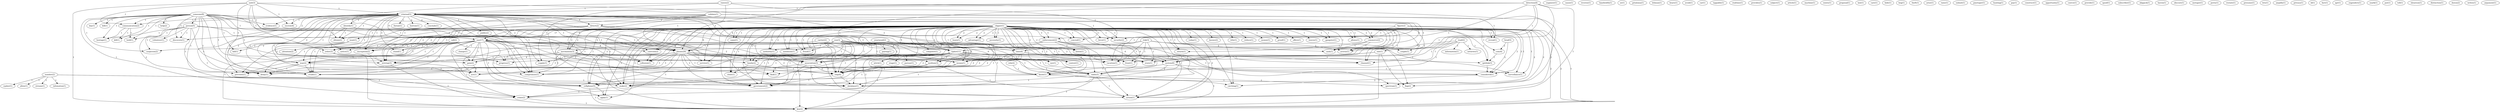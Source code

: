 digraph G {
  number [ label="number(2)" ];
  infomation [ label="infomation(1)" ];
  cypher [ label="cypher(1)" ];
  allow [ label="allow(1)" ];
  database [ label="database(1)" ];
  government [ label="government(2)" ];
  stream [ label="stream(1)" ];
  engineer [ label="engineer(1)" ];
  someone [ label="someone(8)" ];
  person [ label="person(5)" ];
  help [ label="help(2)" ];
  evidence [ label="evidence(1)" ];
  discovery [ label="discovery(1)" ];
  communication [ label="communication(2)" ];
  use [ label="use(17)" ];
  day [ label="day(1)" ];
  phone [ label="phone(20)" ];
  bill [ label="bill(1)" ];
  way [ label="way(2)" ];
  prevents [ label="prevents(1)" ];
  hostage [ label="hostage(1)" ];
  suspicion [ label="suspicion(2)" ];
  delay [ label="delay(1)" ];
  fall [ label="fall(1)" ];
  kill [ label="kill(1)" ];
  compromise [ label="compromise(1)" ];
  hold [ label="hold(1)" ];
  evade [ label="evade(1)" ];
  gain [ label="gain(2)" ];
  vacation [ label="vacation(1)" ];
  crime [ label="crime(2)" ];
  cause [ label="cause(1)" ];
  volunteer [ label="volunteer(1)" ];
  reverse [ label="reverse(1)" ];
  bandwidth [ label="bandwidth(1)" ];
  se [ label="se(1)" ];
  petaluma [ label="petaluma(1)" ];
  lehman [ label="lehman(1)" ];
  bears [ label="bears(1)" ];
  avoid [ label="avoid(1)" ];
  car [ label="car(1)" ];
  detection [ label="detection(4)" ];
  criminal [ label="criminal(5)" ];
  couple [ label="couple(1)" ];
  supply [ label="supply(1)" ];
  front [ label="front(1)" ];
  means [ label="means(1)" ];
  store [ label="store(1)" ];
  action [ label="action(1)" ];
  carrier [ label="carrier(2)" ];
  chip [ label="chip(4)" ];
  tappable [ label="tappable(1)" ];
  realtime [ label="realtime(1)" ];
  provides [ label="provides(1)" ];
  subject [ label="subject(1)" ];
  article [ label="article(1)" ];
  machine [ label="machine(1)" ];
  exists [ label="exists(1)" ];
  call [ label="call(2)" ];
  read [ label="read(2)" ];
  netnews [ label="netnews(1)" ];
  information [ label="information(1)" ];
  cipher [ label="cipher(11)" ];
  channel [ label="channel(1)" ];
  system [ label="system(6)" ];
  know [ label="know(1)" ];
  proposal [ label="proposal(1)" ];
  law [ label="law(1)" ];
  care [ label="care(1)" ];
  hide [ label="hide(1)" ];
  unit [ label="unit(3)" ];
  escrow [ label="escrow(4)" ];
  obtain [ label="obtain(2)" ];
  order [ label="order(3)" ];
  wiretap [ label="wiretap(3)" ];
  key [ label="key(2)" ];
  raises [ label="raises(2)" ];
  favor [ label="favor(1)" ];
  flag [ label="flag(2)" ];
  figure [ label="figure(2)" ];
  one [ label="one(1)" ];
  enforcement [ label="enforcement(2)" ];
  cellphone [ label="cellphone(5)" ];
  security [ label="security(2)" ];
  beg [ label="beg(1)" ];
  theft [ label="theft(1)" ];
  threat [ label="threat(1)" ];
  borrow [ label="borrow(1)" ];
  identify [ label="identify(1)" ];
  detect [ label="detect(2)" ];
  conclude [ label="conclude(1)" ];
  public [ label="public(2)" ];
  stand [ label="stand(1)" ];
  notice [ label="notice(1)" ];
  time [ label="time(4)" ];
  encryption [ label="encryption(2)" ];
  association [ label="association(3)" ];
  progress [ label="progress(1)" ];
  medium [ label="medium(3)" ];
  coercion [ label="coercion(2)" ];
  cash [ label="cash(1)" ];
  act [ label="act(1)" ];
  find [ label="find(1)" ];
  conceal [ label="conceal(1)" ];
  collusion [ label="collusion(1)" ];
  averse [ label="averse(1)" ];
  arise [ label="arise(1)" ];
  raise [ label="raise(1)" ];
  submit [ label="submit(1)" ];
  pmetzger [ label="pmetzger(1)" ];
  risk [ label="risk(3)" ];
  validate [ label="validate(1)" ];
  reveal [ label="reveal(1)" ];
  make [ label="make(2)" ];
  hunting [ label="hunting(1)" ];
  pay [ label="pay(1)" ];
  construct [ label="construct(1)" ];
  opportunity [ label="opportunity(1)" ];
  coerce [ label="coerce(1)" ];
  provide [ label="provide(1)" ];
  spoof [ label="spoof(1)" ];
  subscriber [ label="subscriber(1)" ];
  brad [ label="brad(5)" ];
  com [ label="com(4)" ];
  considered [ label="considered(1)" ];
  rely [ label="rely(2)" ];
  skipjack [ label="skipjack(1)" ];
  clipper [ label="clipper(27)" ];
  today [ label="today(1)" ];
  knows [ label="knows(2)" ];
  title [ label="title(1)" ];
  reduce [ label="reduce(1)" ];
  money [ label="money(1)" ];
  eye [ label="eye(1)" ];
  want [ label="want(1)" ];
  context [ label="context(1)" ];
  proof [ label="proof(1)" ];
  offers [ label="offers(1)" ];
  leaves [ label="leaves(1)" ];
  mechanism [ label="mechanism(3)" ];
  family [ label="family(2)" ];
  gangster [ label="gangster(1)" ];
  radio [ label="radio(3)" ];
  allows [ label="allows(1)" ];
  service [ label="service(1)" ];
  minimum [ label="minimum(1)" ];
  came [ label="came(1)" ];
  authority [ label="authority(1)" ];
  commerce [ label="commerce(2)" ];
  fraud [ label="fraud(1)" ];
  clone [ label="clone(1)" ];
  apply [ label="apply(1)" ];
  learn [ label="learn(1)" ];
  optilink [ label="optilink(3)" ];
  listen [ label="listen(1)" ];
  spectrum [ label="spectrum(1)" ];
  advantage [ label="advantage(1)" ];
  surveillance [ label="surveillance(1)" ];
  return [ label="return(1)" ];
  catching [ label="catching(1)" ];
  necessity [ label="necessity(1)" ];
  haven [ label="haven(1)" ];
  obscure [ label="obscure(1)" ];
  charge [ label="charge(1)" ];
  metzger [ label="metzger(1)" ];
  yearwood [ label="yearwood(2)" ];
  computer [ label="computer(1)" ];
  pursue [ label="pursue(1)" ];
  witch [ label="witch(1)" ];
  stage [ label="stage(1)" ];
  perry [ label="perry(1)" ];
  attention [ label="attention(2)" ];
  restate [ label="restate(1)" ];
  presume [ label="presume(1)" ];
  esn [ label="esn(3)" ];
  pairing [ label="pairing(1)" ];
  lets [ label="lets(1)" ];
  clipper [ label="clipper(1)" ];
  amplify [ label="amplify(1)" ];
  privacy [ label="privacy(1)" ];
  id [ label="id(1)" ];
  fact [ label="fact(1)" ];
  apr [ label="apr(1)" ];
  engenders [ label="engenders(1)" ];
  snark [ label="snark(1)" ];
  put [ label="put(1)" ];
  tell [ label="tell(1)" ];
  shearson [ label="shearson(1)" ];
  distinction [ label="distinction(1)" ];
  doesn [ label="doesn(2)" ];
  writes [ label="writes(1)" ];
  argument [ label="argument(1)" ];
  number -> infomation [ label="1" ];
  number -> cypher [ label="1" ];
  number -> allow [ label="1" ];
  number -> database [ label="1" ];
  number -> government [ label="1" ];
  number -> stream [ label="1" ];
  someone -> person [ label="2" ];
  someone -> help [ label="1" ];
  someone -> evidence [ label="1" ];
  someone -> discovery [ label="1" ];
  someone -> communication [ label="1" ];
  someone -> use [ label="1" ];
  someone -> day [ label="1" ];
  someone -> phone [ label="2" ];
  someone -> bill [ label="1" ];
  someone -> way [ label="1" ];
  someone -> prevents [ label="1" ];
  someone -> hostage [ label="1" ];
  someone -> suspicion [ label="1" ];
  someone -> delay [ label="1" ];
  someone -> fall [ label="1" ];
  someone -> kill [ label="1" ];
  someone -> compromise [ label="1" ];
  someone -> hold [ label="1" ];
  someone -> evade [ label="1" ];
  someone -> gain [ label="1" ];
  someone -> vacation [ label="1" ];
  someone -> crime [ label="1" ];
  person -> discovery [ label="1" ];
  person -> volunteer [ label="1" ];
  person -> use [ label="1" ];
  person -> phone [ label="2" ];
  person -> hostage [ label="1" ];
  person -> suspicion [ label="1" ];
  person -> delay [ label="1" ];
  person -> compromise [ label="1" ];
  person -> hold [ label="1" ];
  person -> evade [ label="1" ];
  detection -> criminal [ label="1" ];
  detection -> couple [ label="1" ];
  detection -> phone [ label="2" ];
  detection -> supply [ label="1" ];
  detection -> front [ label="1" ];
  detection -> means [ label="1" ];
  detection -> store [ label="1" ];
  detection -> vacation [ label="1" ];
  detection -> action [ label="1" ];
  carrier -> phone [ label="1" ];
  carrier -> chip [ label="1" ];
  carrier -> database [ label="1" ];
  carrier -> government [ label="1" ];
  call -> phone [ label="1" ];
  call -> way [ label="1" ];
  read -> netnews [ label="1" ];
  read -> information [ label="1" ];
  read -> cipher [ label="1" ];
  read -> channel [ label="1" ];
  read -> system [ label="1" ];
  read -> know [ label="1" ];
  unit -> criminal [ label="1" ];
  unit -> escrow [ label="1" ];
  unit -> obtain [ label="1" ];
  unit -> communication [ label="1" ];
  unit -> order [ label="1" ];
  unit -> wiretap [ label="1" ];
  unit -> know [ label="1" ];
  unit -> key [ label="1" ];
  raises -> criminal [ label="1" ];
  raises -> use [ label="1" ];
  raises -> phone [ label="1" ];
  raises -> favor [ label="1" ];
  raises -> flag [ label="1" ];
  figure -> one [ label="1" ];
  figure -> enforcement [ label="1" ];
  figure -> cellphone [ label="1" ];
  figure -> security [ label="1" ];
  figure -> key [ label="1" ];
  criminal -> evidence [ label="2" ];
  criminal -> threat [ label="1" ];
  criminal -> discovery [ label="2" ];
  criminal -> escrow [ label="1" ];
  criminal -> borrow [ label="2" ];
  criminal -> identify [ label="2" ];
  criminal -> detect [ label="3" ];
  criminal -> obtain [ label="1" ];
  criminal -> communication [ label="1" ];
  criminal -> conclude [ label="2" ];
  criminal -> use [ label="9" ];
  criminal -> public [ label="1" ];
  criminal -> phone [ label="5" ];
  criminal -> stand [ label="3" ];
  criminal -> notice [ label="1" ];
  criminal -> way [ label="2" ];
  criminal -> supply [ label="1" ];
  criminal -> cipher [ label="4" ];
  criminal -> prevents [ label="2" ];
  criminal -> time [ label="2" ];
  criminal -> encryption [ label="1" ];
  criminal -> association [ label="3" ];
  criminal -> delay [ label="2" ];
  criminal -> progress [ label="1" ];
  criminal -> medium [ label="3" ];
  criminal -> compromise [ label="2" ];
  criminal -> chip [ label="3" ];
  criminal -> evade [ label="2" ];
  criminal -> gain [ label="1" ];
  criminal -> coercion [ label="1" ];
  criminal -> cash [ label="1" ];
  criminal -> act [ label="1" ];
  criminal -> find [ label="1" ];
  criminal -> crime [ label="2" ];
  criminal -> conceal [ label="1" ];
  criminal -> collusion [ label="1" ];
  criminal -> averse [ label="1" ];
  risk -> couple [ label="1" ];
  risk -> phone [ label="1" ];
  risk -> time [ label="1" ];
  risk -> front [ label="1" ];
  risk -> cash [ label="2" ];
  risk -> store [ label="1" ];
  risk -> vacation [ label="1" ];
  risk -> averse [ label="2" ];
  validate -> detect [ label="1" ];
  validate -> order [ label="1" ];
  validate -> reveal [ label="1" ];
  validate -> encryption [ label="1" ];
  validate -> wiretap [ label="1" ];
  validate -> make [ label="1" ];
  validate -> action [ label="1" ];
  identify -> obtain [ label="1" ];
  identify -> phone [ label="1" ];
  identify -> crime [ label="1" ];
  detect -> obtain [ label="1" ];
  detect -> use [ label="1" ];
  detect -> association [ label="1" ];
  detect -> chip [ label="1" ];
  detect -> make [ label="1" ];
  detect -> action [ label="1" ];
  communication -> hostage [ label="1" ];
  communication -> kill [ label="1" ];
  communication -> hold [ label="1" ];
  brad -> com [ label="2" ];
  brad -> considered [ label="2" ];
  rely -> know [ label="1" ];
  clipper -> use [ label="17" ];
  clipper -> today [ label="1" ];
  clipper -> knows [ label="1" ];
  clipper -> phone [ label="6" ];
  clipper -> stand [ label="3" ];
  clipper -> title [ label="1" ];
  clipper -> reduce [ label="1" ];
  clipper -> money [ label="1" ];
  clipper -> way [ label="1" ];
  clipper -> cipher [ label="9" ];
  clipper -> eye [ label="1" ];
  clipper -> favor [ label="1" ];
  clipper -> order [ label="2" ];
  clipper -> prevents [ label="1" ];
  clipper -> time [ label="1" ];
  clipper -> want [ label="1" ];
  clipper -> com [ label="1" ];
  clipper -> context [ label="1" ];
  clipper -> reveal [ label="1" ];
  clipper -> proof [ label="1" ];
  clipper -> encryption [ label="2" ];
  clipper -> offers [ label="1" ];
  clipper -> association [ label="4" ];
  clipper -> leaves [ label="1" ];
  clipper -> delay [ label="1" ];
  clipper -> mechanism [ label="2" ];
  clipper -> wiretap [ label="2" ];
  clipper -> medium [ label="5" ];
  clipper -> enforcement [ label="3" ];
  clipper -> family [ label="2" ];
  clipper -> channel [ label="2" ];
  clipper -> system [ label="3" ];
  clipper -> compromise [ label="1" ];
  clipper -> know [ label="2" ];
  clipper -> gangster [ label="1" ];
  clipper -> radio [ label="4" ];
  clipper -> allows [ label="1" ];
  clipper -> service [ label="1" ];
  clipper -> minimum [ label="1" ];
  clipper -> came [ label="1" ];
  clipper -> means [ label="1" ];
  clipper -> authority [ label="2" ];
  clipper -> cellphone [ label="3" ];
  clipper -> commerce [ label="2" ];
  clipper -> chip [ label="6" ];
  clipper -> fraud [ label="1" ];
  clipper -> make [ label="3" ];
  clipper -> clone [ label="1" ];
  clipper -> evade [ label="1" ];
  clipper -> apply [ label="2" ];
  clipper -> learn [ label="2" ];
  clipper -> coercion [ label="1" ];
  clipper -> cash [ label="1" ];
  clipper -> optilink [ label="1" ];
  clipper -> security [ label="1" ];
  clipper -> listen [ label="2" ];
  clipper -> considered [ label="2" ];
  clipper -> spectrum [ label="2" ];
  clipper -> database [ label="1" ];
  clipper -> advantage [ label="2" ];
  clipper -> action [ label="2" ];
  clipper -> government [ label="1" ];
  clipper -> surveillance [ label="1" ];
  clipper -> conceal [ label="1" ];
  clipper -> collusion [ label="1" ];
  clipper -> return [ label="1" ];
  clipper -> averse [ label="1" ];
  clipper -> catching [ label="1" ];
  clipper -> necessity [ label="1" ];
  clipper -> key [ label="2" ];
  use -> phone [ label="4" ];
  use -> charge [ label="1" ];
  use -> stand [ label="2" ];
  use -> notice [ label="1" ];
  use -> way [ label="1" ];
  use -> cipher [ label="7" ];
  use -> order [ label="1" ];
  use -> prevents [ label="1" ];
  use -> encryption [ label="2" ];
  use -> association [ label="2" ];
  use -> delay [ label="1" ];
  use -> progress [ label="1" ];
  use -> wiretap [ label="1" ];
  use -> medium [ label="2" ];
  use -> channel [ label="1" ];
  use -> system [ label="1" ];
  use -> compromise [ label="1" ];
  use -> know [ label="1" ];
  use -> radio [ label="1" ];
  use -> cellphone [ label="1" ];
  use -> chip [ label="2" ];
  use -> make [ label="1" ];
  use -> evade [ label="1" ];
  use -> apply [ label="1" ];
  use -> gain [ label="1" ];
  use -> coercion [ label="1" ];
  use -> act [ label="1" ];
  use -> action [ label="1" ];
  use -> crime [ label="2" ];
  use -> collusion [ label="1" ];
  use -> key [ label="1" ];
  public -> government [ label="1" ];
  phone -> way [ label="4" ];
  phone -> supply [ label="1" ];
  phone -> prevents [ label="3" ];
  phone -> delay [ label="3" ];
  phone -> front [ label="2" ];
  phone -> compromise [ label="3" ];
  phone -> know [ label="2" ];
  phone -> service [ label="1" ];
  phone -> means [ label="1" ];
  phone -> chip [ label="1" ];
  phone -> evade [ label="3" ];
  phone -> store [ label="2" ];
  phone -> database [ label="1" ];
  phone -> vacation [ label="2" ];
  phone -> government [ label="1" ];
  phone -> find [ label="2" ];
  phone -> crime [ label="1" ];
  one -> association [ label="1" ];
  one -> flag [ label="1" ];
  one -> find [ label="1" ];
  one -> key [ label="1" ];
  way -> prevents [ label="1" ];
  way -> delay [ label="1" ];
  way -> compromise [ label="1" ];
  way -> evade [ label="1" ];
  yearwood -> computer [ label="1" ];
  yearwood -> cipher [ label="1" ];
  yearwood -> considered [ label="1" ];
  cipher -> eye [ label="1" ];
  cipher -> context [ label="1" ];
  cipher -> pursue [ label="1" ];
  cipher -> association [ label="2" ];
  cipher -> progress [ label="1" ];
  cipher -> medium [ label="2" ];
  cipher -> witch [ label="1" ];
  cipher -> channel [ label="1" ];
  cipher -> system [ label="1" ];
  cipher -> radio [ label="1" ];
  cipher -> chip [ label="2" ];
  cipher -> gain [ label="1" ];
  cipher -> optilink [ label="1" ];
  cipher -> stage [ label="1" ];
  cipher -> considered [ label="1" ];
  cipher -> act [ label="1" ];
  cipher -> crime [ label="2" ];
  cipher -> catching [ label="1" ];
  cipher -> key [ label="1" ];
  order -> cellphone [ label="1" ];
  order -> key [ label="1" ];
  time -> delay [ label="2" ];
  time -> front [ label="1" ];
  time -> compromise [ label="2" ];
  time -> means [ label="1" ];
  time -> evade [ label="2" ];
  time -> store [ label="1" ];
  time -> vacation [ label="1" ];
  want -> suspicion [ label="2" ];
  want -> attention [ label="1" ];
  want -> fall [ label="2" ];
  com -> optilink [ label="1" ];
  encryption -> wiretap [ label="1" ];
  esn -> association [ label="1" ];
  esn -> mechanism [ label="2" ];
  esn -> wiretap [ label="1" ];
  esn -> family [ label="1" ];
  esn -> system [ label="2" ];
  esn -> radio [ label="1" ];
  esn -> minimum [ label="1" ];
  esn -> means [ label="1" ];
  esn -> cellphone [ label="1" ];
  esn -> chip [ label="1" ];
  esn -> flag [ label="1" ];
  esn -> fraud [ label="1" ];
  esn -> database [ label="1" ];
  esn -> pairing [ label="1" ];
  esn -> government [ label="1" ];
  esn -> surveillance [ label="1" ];
  esn -> key [ label="1" ];
  association -> chip [ label="2" ];
  association -> database [ label="1" ];
  association -> government [ label="1" ];
  association -> find [ label="1" ];
  clipper -> mechanism [ label="2" ];
  clipper -> wiretap [ label="2" ];
  clipper -> medium [ label="5" ];
  clipper -> enforcement [ label="3" ];
  clipper -> family [ label="2" ];
  clipper -> channel [ label="2" ];
  clipper -> system [ label="3" ];
  clipper -> compromise [ label="1" ];
  clipper -> know [ label="2" ];
  clipper -> gangster [ label="1" ];
  clipper -> radio [ label="4" ];
  clipper -> allows [ label="1" ];
  clipper -> service [ label="1" ];
  clipper -> minimum [ label="1" ];
  clipper -> came [ label="1" ];
  clipper -> means [ label="1" ];
  clipper -> authority [ label="2" ];
  clipper -> cellphone [ label="3" ];
  clipper -> commerce [ label="2" ];
  clipper -> chip [ label="6" ];
  clipper -> fraud [ label="1" ];
  clipper -> make [ label="3" ];
  clipper -> clone [ label="1" ];
  clipper -> evade [ label="1" ];
  clipper -> apply [ label="2" ];
  clipper -> learn [ label="2" ];
  clipper -> coercion [ label="1" ];
  clipper -> cash [ label="1" ];
  clipper -> optilink [ label="1" ];
  clipper -> security [ label="1" ];
  clipper -> listen [ label="2" ];
  clipper -> considered [ label="2" ];
  clipper -> spectrum [ label="2" ];
  clipper -> database [ label="1" ];
  clipper -> advantage [ label="2" ];
  clipper -> action [ label="2" ];
  clipper -> government [ label="1" ];
  clipper -> surveillance [ label="1" ];
  clipper -> conceal [ label="1" ];
  clipper -> collusion [ label="1" ];
  clipper -> return [ label="1" ];
  clipper -> averse [ label="1" ];
  clipper -> catching [ label="1" ];
  clipper -> necessity [ label="1" ];
  clipper -> key [ label="2" ];
  mechanism -> progress [ label="1" ];
  mechanism -> wiretap [ label="1" ];
  mechanism -> family [ label="1" ];
  mechanism -> radio [ label="1" ];
  mechanism -> gain [ label="1" ];
  mechanism -> act [ label="1" ];
  mechanism -> key [ label="1" ];
  wiretap -> cellphone [ label="1" ];
  wiretap -> key [ label="1" ];
  medium -> chip [ label="2" ];
  medium -> make [ label="1" ];
  medium -> action [ label="1" ];
  enforcement -> radio [ label="1" ];
  enforcement -> authority [ label="1" ];
  enforcement -> make [ label="1" ];
  enforcement -> listen [ label="1" ];
  enforcement -> spectrum [ label="1" ];
  enforcement -> action [ label="1" ];
  family -> chip [ label="1" ];
  family -> clone [ label="1" ];
  system -> know [ label="1" ];
  system -> radio [ label="2" ];
  system -> surveillance [ label="1" ];
  system -> key [ label="1" ];
  know -> cellphone [ label="1" ];
  know -> flag [ label="1" ];
  radio -> make [ label="1" ];
  radio -> spectrum [ label="1" ];
  radio -> action [ label="1" ];
  radio -> key [ label="1" ];
  means -> chip [ label="1" ];
  means -> database [ label="1" ];
  means -> government [ label="1" ];
  cellphone -> apply [ label="2" ];
  cellphone -> key [ label="1" ];
  commerce -> cash [ label="1" ];
  commerce -> return [ label="1" ];
  commerce -> averse [ label="1" ];
  chip -> database [ label="1" ];
  chip -> government [ label="1" ];
  make -> action [ label="1" ];
  make -> crime [ label="1" ];
  gain -> act [ label="1" ];
  coercion -> collusion [ label="1" ];
  optilink -> considered [ label="1" ];
  considered -> catching [ label="2" ];
  crime -> key [ label="1" ];
}
